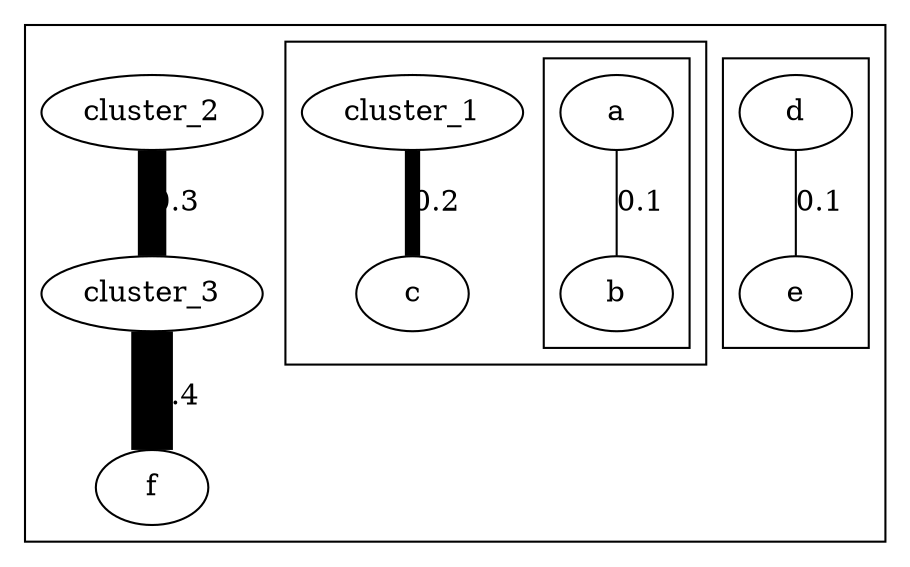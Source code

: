 digraph G {
  edge [dir=none]
  subgraph cluster_4 {
cluster_2 []
cluster_3 []
n_10 [label="f" style="setlinewidth(1)" ]
cluster_2 -> cluster_3 [label="0.3" style="setlinewidth(13.66666667)" ]
cluster_3 -> n_10 [label="0.4" style="setlinewidth(20)" ]
    subgraph cluster_2 {
n_8 [label="d" style="setlinewidth(1)" ]
n_9 [label="e" style="setlinewidth(1)" ]
n_8 -> n_9 [label="0.1" style="setlinewidth(1)" ]
    }
    subgraph cluster_3 {
cluster_1 []
n_7 [label="c" style="setlinewidth(1)" ]
cluster_1 -> n_7 [label="0.2" style="setlinewidth(7.333333333)" ]
      subgraph cluster_1 {
n_5 [label="a" style="setlinewidth(1)" ]
n_6 [label="b" style="setlinewidth(1)" ]
n_5 -> n_6 [label="0.1" style="setlinewidth(1)" ]
      }
    }
  }
}

